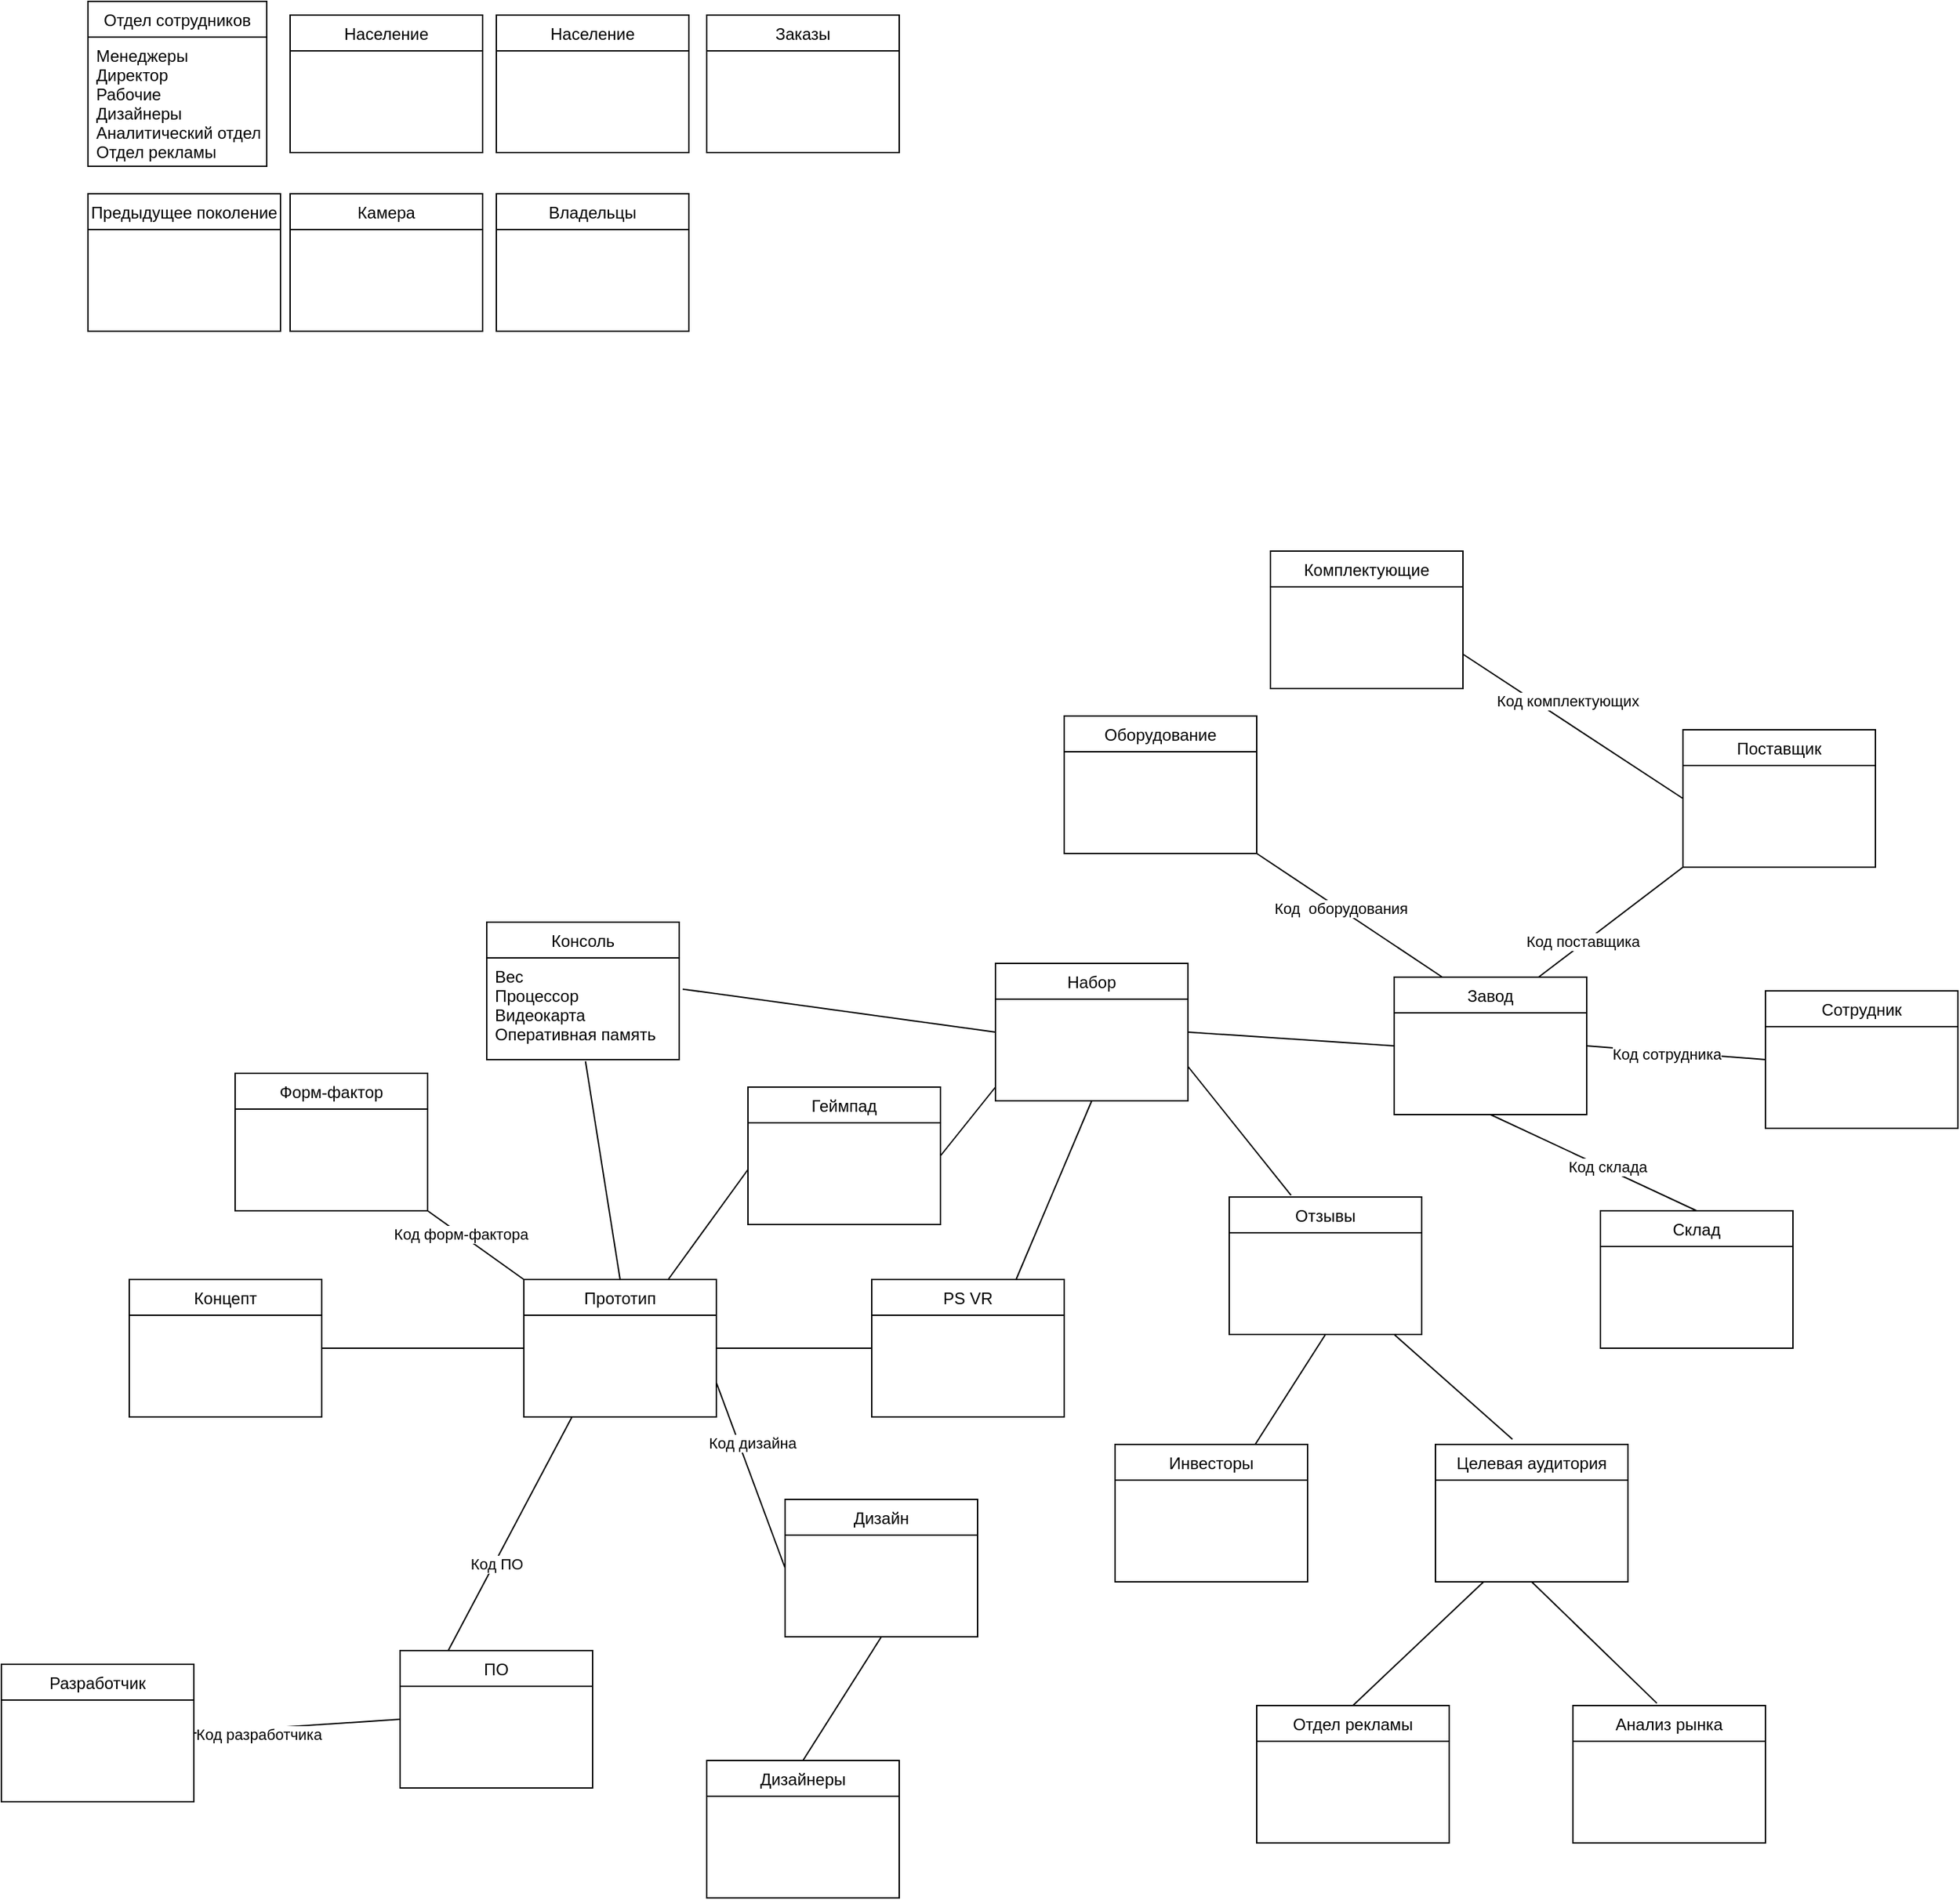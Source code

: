 <mxfile version="15.2.9" type="device"><diagram id="WUWwVkveKep0P7YJkyuQ" name="Page-1"><mxGraphModel dx="2031" dy="3432" grid="1" gridSize="10" guides="1" tooltips="1" connect="1" arrows="1" fold="1" page="1" pageScale="1" pageWidth="1654" pageHeight="2336" math="0" shadow="0"><root><mxCell id="0"/><mxCell id="1" parent="0"/><mxCell id="Smb-YDTAnR31vsJaCFI--3" value="Завод" style="swimlane;fontStyle=0;childLayout=stackLayout;horizontal=1;startSize=26;horizontalStack=0;resizeParent=1;resizeParentMax=0;resizeLast=0;collapsible=1;marginBottom=0;" parent="1" vertex="1"><mxGeometry x="1030" y="430" width="140" height="100" as="geometry"/></mxCell><mxCell id="Smb-YDTAnR31vsJaCFI--4" value="Отдел сотрудников" style="swimlane;fontStyle=0;childLayout=stackLayout;horizontal=1;startSize=26;horizontalStack=0;resizeParent=1;resizeParentMax=0;resizeLast=0;collapsible=1;marginBottom=0;" parent="1" vertex="1"><mxGeometry x="80" y="-280" width="130" height="120" as="geometry"/></mxCell><mxCell id="Smb-YDTAnR31vsJaCFI--5" value="Менеджеры&#10;Директор&#10;Рабочие&#10;Дизайнеры&#10;Аналитический отдел&#10;Отдел рекламы" style="text;strokeColor=none;fillColor=none;align=left;verticalAlign=top;spacingLeft=4;spacingRight=4;overflow=hidden;rotatable=0;points=[[0,0.5],[1,0.5]];portConstraint=eastwest;" parent="Smb-YDTAnR31vsJaCFI--4" vertex="1"><mxGeometry y="26" width="130" height="94" as="geometry"/></mxCell><mxCell id="Smb-YDTAnR31vsJaCFI--7" value="Консоль" style="swimlane;fontStyle=0;childLayout=stackLayout;horizontal=1;startSize=26;horizontalStack=0;resizeParent=1;resizeParentMax=0;resizeLast=0;collapsible=1;marginBottom=0;" parent="1" vertex="1"><mxGeometry x="370" y="390" width="140" height="100" as="geometry"/></mxCell><mxCell id="Smb-YDTAnR31vsJaCFI--8" value="Вес&#10;Процессор&#10;Видеокарта&#10;Оперативная память" style="text;strokeColor=none;fillColor=none;align=left;verticalAlign=top;spacingLeft=4;spacingRight=4;overflow=hidden;rotatable=0;points=[[0,0.5],[1,0.5]];portConstraint=eastwest;" parent="Smb-YDTAnR31vsJaCFI--7" vertex="1"><mxGeometry y="26" width="140" height="74" as="geometry"/></mxCell><mxCell id="Smb-YDTAnR31vsJaCFI--13" value="Сотрудник" style="swimlane;fontStyle=0;childLayout=stackLayout;horizontal=1;startSize=26;horizontalStack=0;resizeParent=1;resizeParentMax=0;resizeLast=0;collapsible=1;marginBottom=0;" parent="1" vertex="1"><mxGeometry x="1300" y="440" width="140" height="100" as="geometry"/></mxCell><mxCell id="Smb-YDTAnR31vsJaCFI--14" value="" style="endArrow=none;html=1;entryX=0;entryY=0.5;entryDx=0;entryDy=0;exitX=1;exitY=0.5;exitDx=0;exitDy=0;" parent="1" source="Smb-YDTAnR31vsJaCFI--3" target="Smb-YDTAnR31vsJaCFI--13" edge="1"><mxGeometry width="50" height="50" relative="1" as="geometry"><mxPoint x="1170" y="520" as="sourcePoint"/><mxPoint x="1300" y="360" as="targetPoint"/></mxGeometry></mxCell><mxCell id="Smb-YDTAnR31vsJaCFI--15" value="Код сотрудника" style="edgeLabel;html=1;align=center;verticalAlign=middle;resizable=0;points=[];" parent="Smb-YDTAnR31vsJaCFI--14" vertex="1" connectable="0"><mxGeometry x="-0.128" y="-1" relative="1" as="geometry"><mxPoint x="1" as="offset"/></mxGeometry></mxCell><mxCell id="Smb-YDTAnR31vsJaCFI--16" value="" style="endArrow=none;html=1;entryX=0.5;entryY=1;entryDx=0;entryDy=0;exitX=0.5;exitY=0;exitDx=0;exitDy=0;" parent="1" source="Smb-YDTAnR31vsJaCFI--18" target="Smb-YDTAnR31vsJaCFI--3" edge="1"><mxGeometry width="50" height="50" relative="1" as="geometry"><mxPoint x="1150" y="660" as="sourcePoint"/><mxPoint x="1200" y="610" as="targetPoint"/></mxGeometry></mxCell><mxCell id="Smb-YDTAnR31vsJaCFI--17" value="Код склада" style="edgeLabel;html=1;align=center;verticalAlign=middle;resizable=0;points=[];" parent="Smb-YDTAnR31vsJaCFI--16" vertex="1" connectable="0"><mxGeometry x="-0.123" y="-2" relative="1" as="geometry"><mxPoint as="offset"/></mxGeometry></mxCell><mxCell id="Smb-YDTAnR31vsJaCFI--18" value="Склад" style="swimlane;fontStyle=0;childLayout=stackLayout;horizontal=1;startSize=26;horizontalStack=0;resizeParent=1;resizeParentMax=0;resizeLast=0;collapsible=1;marginBottom=0;" parent="1" vertex="1"><mxGeometry x="1180" y="600" width="140" height="100" as="geometry"/></mxCell><mxCell id="Smb-YDTAnR31vsJaCFI--19" value="Поставщик" style="swimlane;fontStyle=0;childLayout=stackLayout;horizontal=1;startSize=26;horizontalStack=0;resizeParent=1;resizeParentMax=0;resizeLast=0;collapsible=1;marginBottom=0;" parent="1" vertex="1"><mxGeometry x="1240" y="250" width="140" height="100" as="geometry"/></mxCell><mxCell id="Smb-YDTAnR31vsJaCFI--20" value="" style="endArrow=none;html=1;entryX=0;entryY=1;entryDx=0;entryDy=0;exitX=0.75;exitY=0;exitDx=0;exitDy=0;" parent="1" source="Smb-YDTAnR31vsJaCFI--3" target="Smb-YDTAnR31vsJaCFI--19" edge="1"><mxGeometry width="50" height="50" relative="1" as="geometry"><mxPoint x="1350" y="460" as="sourcePoint"/><mxPoint x="1400" y="410" as="targetPoint"/></mxGeometry></mxCell><mxCell id="Smb-YDTAnR31vsJaCFI--21" value="Код поставщика" style="edgeLabel;html=1;align=center;verticalAlign=middle;resizable=0;points=[];" parent="Smb-YDTAnR31vsJaCFI--20" vertex="1" connectable="0"><mxGeometry x="-0.388" y="1" relative="1" as="geometry"><mxPoint y="-1" as="offset"/></mxGeometry></mxCell><mxCell id="Smb-YDTAnR31vsJaCFI--22" value="Комплектующие" style="swimlane;fontStyle=0;childLayout=stackLayout;horizontal=1;startSize=26;horizontalStack=0;resizeParent=1;resizeParentMax=0;resizeLast=0;collapsible=1;marginBottom=0;" parent="1" vertex="1"><mxGeometry x="940" y="120" width="140" height="100" as="geometry"/></mxCell><mxCell id="Smb-YDTAnR31vsJaCFI--23" value="" style="endArrow=none;html=1;entryX=1;entryY=0.75;entryDx=0;entryDy=0;exitX=0;exitY=0.5;exitDx=0;exitDy=0;" parent="1" source="Smb-YDTAnR31vsJaCFI--19" target="Smb-YDTAnR31vsJaCFI--22" edge="1"><mxGeometry width="50" height="50" relative="1" as="geometry"><mxPoint x="1350" y="460" as="sourcePoint"/><mxPoint x="1400" y="410" as="targetPoint"/></mxGeometry></mxCell><mxCell id="Smb-YDTAnR31vsJaCFI--24" value="Код комплектующих" style="edgeLabel;html=1;align=center;verticalAlign=middle;resizable=0;points=[];" parent="Smb-YDTAnR31vsJaCFI--23" vertex="1" connectable="0"><mxGeometry x="0.394" y="2" relative="1" as="geometry"><mxPoint x="28" as="offset"/></mxGeometry></mxCell><mxCell id="Smb-YDTAnR31vsJaCFI--25" value="Прототип" style="swimlane;fontStyle=0;childLayout=stackLayout;horizontal=1;startSize=26;horizontalStack=0;resizeParent=1;resizeParentMax=0;resizeLast=0;collapsible=1;marginBottom=0;" parent="1" vertex="1"><mxGeometry x="397" y="650" width="140" height="100" as="geometry"/></mxCell><mxCell id="Smb-YDTAnR31vsJaCFI--28" value="Дизайн" style="swimlane;fontStyle=0;childLayout=stackLayout;horizontal=1;startSize=26;horizontalStack=0;resizeParent=1;resizeParentMax=0;resizeLast=0;collapsible=1;marginBottom=0;" parent="1" vertex="1"><mxGeometry x="587" y="810" width="140" height="100" as="geometry"/></mxCell><mxCell id="Smb-YDTAnR31vsJaCFI--29" value="Форм-фактор" style="swimlane;fontStyle=0;childLayout=stackLayout;horizontal=1;startSize=26;horizontalStack=0;resizeParent=1;resizeParentMax=0;resizeLast=0;collapsible=1;marginBottom=0;" parent="1" vertex="1"><mxGeometry x="187" y="500" width="140" height="100" as="geometry"/></mxCell><mxCell id="Smb-YDTAnR31vsJaCFI--30" value="" style="endArrow=none;html=1;entryX=1;entryY=1;entryDx=0;entryDy=0;exitX=0;exitY=0;exitDx=0;exitDy=0;" parent="1" source="Smb-YDTAnR31vsJaCFI--25" target="Smb-YDTAnR31vsJaCFI--29" edge="1"><mxGeometry width="50" height="50" relative="1" as="geometry"><mxPoint x="567" y="720" as="sourcePoint"/><mxPoint x="617" y="670" as="targetPoint"/></mxGeometry></mxCell><mxCell id="Smb-YDTAnR31vsJaCFI--31" value="Код форм-фактора" style="edgeLabel;html=1;align=center;verticalAlign=middle;resizable=0;points=[];" parent="Smb-YDTAnR31vsJaCFI--30" vertex="1" connectable="0"><mxGeometry x="0.322" relative="1" as="geometry"><mxPoint as="offset"/></mxGeometry></mxCell><mxCell id="Smb-YDTAnR31vsJaCFI--32" value="" style="endArrow=none;html=1;exitX=1;exitY=0.75;exitDx=0;exitDy=0;entryX=0;entryY=0.5;entryDx=0;entryDy=0;" parent="1" source="Smb-YDTAnR31vsJaCFI--25" target="Smb-YDTAnR31vsJaCFI--28" edge="1"><mxGeometry width="50" height="50" relative="1" as="geometry"><mxPoint x="567" y="720" as="sourcePoint"/><mxPoint x="617" y="670" as="targetPoint"/></mxGeometry></mxCell><mxCell id="Smb-YDTAnR31vsJaCFI--33" value="Код дизайна" style="edgeLabel;html=1;align=center;verticalAlign=middle;resizable=0;points=[];" parent="Smb-YDTAnR31vsJaCFI--32" vertex="1" connectable="0"><mxGeometry x="-0.476" y="-3" relative="1" as="geometry"><mxPoint x="16" y="8" as="offset"/></mxGeometry></mxCell><mxCell id="Smb-YDTAnR31vsJaCFI--34" value="ПО" style="swimlane;fontStyle=0;childLayout=stackLayout;horizontal=1;startSize=26;horizontalStack=0;resizeParent=1;resizeParentMax=0;resizeLast=0;collapsible=1;marginBottom=0;" parent="1" vertex="1"><mxGeometry x="307" y="920" width="140" height="100" as="geometry"/></mxCell><mxCell id="Smb-YDTAnR31vsJaCFI--35" value="" style="endArrow=none;html=1;entryX=0.25;entryY=1;entryDx=0;entryDy=0;exitX=0.25;exitY=0;exitDx=0;exitDy=0;" parent="1" source="Smb-YDTAnR31vsJaCFI--34" target="Smb-YDTAnR31vsJaCFI--25" edge="1"><mxGeometry width="50" height="50" relative="1" as="geometry"><mxPoint x="587" y="760" as="sourcePoint"/><mxPoint x="637" y="710" as="targetPoint"/></mxGeometry></mxCell><mxCell id="Smb-YDTAnR31vsJaCFI--36" value="Код ПО" style="edgeLabel;html=1;align=center;verticalAlign=middle;resizable=0;points=[];" parent="Smb-YDTAnR31vsJaCFI--35" vertex="1" connectable="0"><mxGeometry x="-0.256" y="-2" relative="1" as="geometry"><mxPoint y="-1" as="offset"/></mxGeometry></mxCell><mxCell id="Smb-YDTAnR31vsJaCFI--37" value="Разработчик" style="swimlane;fontStyle=0;childLayout=stackLayout;horizontal=1;startSize=26;horizontalStack=0;resizeParent=1;resizeParentMax=0;resizeLast=0;collapsible=1;marginBottom=0;" parent="1" vertex="1"><mxGeometry x="17" y="930" width="140" height="100" as="geometry"/></mxCell><mxCell id="Smb-YDTAnR31vsJaCFI--38" value="" style="endArrow=none;html=1;exitX=1;exitY=0.5;exitDx=0;exitDy=0;entryX=0;entryY=0.5;entryDx=0;entryDy=0;" parent="1" source="Smb-YDTAnR31vsJaCFI--37" target="Smb-YDTAnR31vsJaCFI--34" edge="1"><mxGeometry width="50" height="50" relative="1" as="geometry"><mxPoint x="777" y="740" as="sourcePoint"/><mxPoint x="827" y="690" as="targetPoint"/></mxGeometry></mxCell><mxCell id="Smb-YDTAnR31vsJaCFI--39" value="Код разработчика" style="edgeLabel;html=1;align=center;verticalAlign=middle;resizable=0;points=[];" parent="Smb-YDTAnR31vsJaCFI--38" vertex="1" connectable="0"><mxGeometry x="-0.372" y="-4" relative="1" as="geometry"><mxPoint as="offset"/></mxGeometry></mxCell><mxCell id="Smb-YDTAnR31vsJaCFI--40" value="Оборудование" style="swimlane;fontStyle=0;childLayout=stackLayout;horizontal=1;startSize=26;horizontalStack=0;resizeParent=1;resizeParentMax=0;resizeLast=0;collapsible=1;marginBottom=0;" parent="1" vertex="1"><mxGeometry x="790" y="240" width="140" height="100" as="geometry"/></mxCell><mxCell id="Smb-YDTAnR31vsJaCFI--41" value="" style="endArrow=none;html=1;entryX=1;entryY=1;entryDx=0;entryDy=0;exitX=0.25;exitY=0;exitDx=0;exitDy=0;" parent="1" source="Smb-YDTAnR31vsJaCFI--3" target="Smb-YDTAnR31vsJaCFI--40" edge="1"><mxGeometry width="50" height="50" relative="1" as="geometry"><mxPoint x="950" y="430" as="sourcePoint"/><mxPoint x="1000" y="380" as="targetPoint"/></mxGeometry></mxCell><mxCell id="Smb-YDTAnR31vsJaCFI--42" value="Код&amp;nbsp; оборудования" style="edgeLabel;html=1;align=center;verticalAlign=middle;resizable=0;points=[];" parent="Smb-YDTAnR31vsJaCFI--41" vertex="1" connectable="0"><mxGeometry x="0.56" y="-2" relative="1" as="geometry"><mxPoint x="30" y="22" as="offset"/></mxGeometry></mxCell><mxCell id="Smb-YDTAnR31vsJaCFI--43" value="Целевая аудитория" style="swimlane;fontStyle=0;childLayout=stackLayout;horizontal=1;startSize=26;horizontalStack=0;resizeParent=1;resizeParentMax=0;resizeLast=0;collapsible=1;marginBottom=0;" parent="1" vertex="1"><mxGeometry x="1060" y="770" width="140" height="100" as="geometry"/></mxCell><mxCell id="Smb-YDTAnR31vsJaCFI--44" value="Отдел рекламы" style="swimlane;fontStyle=0;childLayout=stackLayout;horizontal=1;startSize=26;horizontalStack=0;resizeParent=1;resizeParentMax=0;resizeLast=0;collapsible=1;marginBottom=0;" parent="1" vertex="1"><mxGeometry x="930" y="960" width="140" height="100" as="geometry"/></mxCell><mxCell id="Smb-YDTAnR31vsJaCFI--45" value="Инвесторы" style="swimlane;fontStyle=0;childLayout=stackLayout;horizontal=1;startSize=26;horizontalStack=0;resizeParent=1;resizeParentMax=0;resizeLast=0;collapsible=1;marginBottom=0;" parent="1" vertex="1"><mxGeometry x="827" y="770" width="140" height="100" as="geometry"/></mxCell><mxCell id="ORAeYvt_-5sq9izonlUE-1" value="Дизайнеры" style="swimlane;fontStyle=0;childLayout=stackLayout;horizontal=1;startSize=26;horizontalStack=0;resizeParent=1;resizeParentMax=0;resizeLast=0;collapsible=1;marginBottom=0;" vertex="1" parent="1"><mxGeometry x="530" y="1000" width="140" height="100" as="geometry"/></mxCell><mxCell id="ORAeYvt_-5sq9izonlUE-4" value="Отзывы" style="swimlane;fontStyle=0;childLayout=stackLayout;horizontal=1;startSize=26;horizontalStack=0;resizeParent=1;resizeParentMax=0;resizeLast=0;collapsible=1;marginBottom=0;" vertex="1" parent="1"><mxGeometry x="910" y="590" width="140" height="100" as="geometry"/></mxCell><mxCell id="ORAeYvt_-5sq9izonlUE-17" value="Концепт" style="swimlane;fontStyle=0;childLayout=stackLayout;horizontal=1;startSize=26;horizontalStack=0;resizeParent=1;resizeParentMax=0;resizeLast=0;collapsible=1;marginBottom=0;" vertex="1" parent="1"><mxGeometry x="110" y="650" width="140" height="100" as="geometry"/></mxCell><mxCell id="ORAeYvt_-5sq9izonlUE-18" value="Предыдущее поколение" style="swimlane;fontStyle=0;childLayout=stackLayout;horizontal=1;startSize=26;horizontalStack=0;resizeParent=1;resizeParentMax=0;resizeLast=0;collapsible=1;marginBottom=0;" vertex="1" parent="1"><mxGeometry x="80" y="-140" width="140" height="100" as="geometry"/></mxCell><mxCell id="ORAeYvt_-5sq9izonlUE-19" value="Анализ рынка" style="swimlane;fontStyle=0;childLayout=stackLayout;horizontal=1;startSize=26;horizontalStack=0;resizeParent=1;resizeParentMax=0;resizeLast=0;collapsible=1;marginBottom=0;" vertex="1" parent="1"><mxGeometry x="1160" y="960" width="140" height="100" as="geometry"/></mxCell><mxCell id="ORAeYvt_-5sq9izonlUE-20" value="Набор" style="swimlane;fontStyle=0;childLayout=stackLayout;horizontal=1;startSize=26;horizontalStack=0;resizeParent=1;resizeParentMax=0;resizeLast=0;collapsible=1;marginBottom=0;" vertex="1" parent="1"><mxGeometry x="740" y="420" width="140" height="100" as="geometry"/></mxCell><mxCell id="ORAeYvt_-5sq9izonlUE-21" value="PS VR" style="swimlane;fontStyle=0;childLayout=stackLayout;horizontal=1;startSize=26;horizontalStack=0;resizeParent=1;resizeParentMax=0;resizeLast=0;collapsible=1;marginBottom=0;" vertex="1" parent="1"><mxGeometry x="650" y="650" width="140" height="100" as="geometry"/></mxCell><mxCell id="ORAeYvt_-5sq9izonlUE-22" value="Геймпад" style="swimlane;fontStyle=0;childLayout=stackLayout;horizontal=1;startSize=26;horizontalStack=0;resizeParent=1;resizeParentMax=0;resizeLast=0;collapsible=1;marginBottom=0;" vertex="1" parent="1"><mxGeometry x="560" y="510" width="140" height="100" as="geometry"/></mxCell><mxCell id="ORAeYvt_-5sq9izonlUE-24" value="" style="endArrow=none;html=1;entryX=0.513;entryY=1.016;entryDx=0;entryDy=0;exitX=0.5;exitY=0;exitDx=0;exitDy=0;entryPerimeter=0;" edge="1" parent="1" source="Smb-YDTAnR31vsJaCFI--25" target="Smb-YDTAnR31vsJaCFI--8"><mxGeometry width="50" height="50" relative="1" as="geometry"><mxPoint x="407" y="660" as="sourcePoint"/><mxPoint x="337" y="610" as="targetPoint"/></mxGeometry></mxCell><mxCell id="ORAeYvt_-5sq9izonlUE-26" value="" style="endArrow=none;html=1;exitX=0.75;exitY=0;exitDx=0;exitDy=0;" edge="1" parent="1" source="Smb-YDTAnR31vsJaCFI--25"><mxGeometry width="50" height="50" relative="1" as="geometry"><mxPoint x="477" y="660" as="sourcePoint"/><mxPoint x="560" y="570" as="targetPoint"/></mxGeometry></mxCell><mxCell id="ORAeYvt_-5sq9izonlUE-27" value="" style="endArrow=none;html=1;entryX=0;entryY=0.5;entryDx=0;entryDy=0;exitX=1;exitY=0.5;exitDx=0;exitDy=0;" edge="1" parent="1" source="Smb-YDTAnR31vsJaCFI--25" target="ORAeYvt_-5sq9izonlUE-21"><mxGeometry width="50" height="50" relative="1" as="geometry"><mxPoint x="540" y="690" as="sourcePoint"/><mxPoint x="620" y="610" as="targetPoint"/></mxGeometry></mxCell><mxCell id="ORAeYvt_-5sq9izonlUE-28" value="" style="endArrow=none;html=1;entryX=1.018;entryY=0.307;entryDx=0;entryDy=0;exitX=0;exitY=0.5;exitDx=0;exitDy=0;entryPerimeter=0;" edge="1" parent="1" source="ORAeYvt_-5sq9izonlUE-20" target="Smb-YDTAnR31vsJaCFI--8"><mxGeometry width="50" height="50" relative="1" as="geometry"><mxPoint x="477" y="660" as="sourcePoint"/><mxPoint x="451.82" y="501.184" as="targetPoint"/></mxGeometry></mxCell><mxCell id="ORAeYvt_-5sq9izonlUE-29" value="" style="endArrow=none;html=1;exitX=1;exitY=0.5;exitDx=0;exitDy=0;" edge="1" parent="1" source="ORAeYvt_-5sq9izonlUE-22"><mxGeometry width="50" height="50" relative="1" as="geometry"><mxPoint x="487" y="670" as="sourcePoint"/><mxPoint x="740" y="510" as="targetPoint"/></mxGeometry></mxCell><mxCell id="ORAeYvt_-5sq9izonlUE-30" value="" style="endArrow=none;html=1;entryX=0.5;entryY=1;entryDx=0;entryDy=0;exitX=0.75;exitY=0;exitDx=0;exitDy=0;" edge="1" parent="1" source="ORAeYvt_-5sq9izonlUE-21" target="ORAeYvt_-5sq9izonlUE-20"><mxGeometry width="50" height="50" relative="1" as="geometry"><mxPoint x="497" y="680" as="sourcePoint"/><mxPoint x="471.82" y="521.184" as="targetPoint"/></mxGeometry></mxCell><mxCell id="ORAeYvt_-5sq9izonlUE-32" value="" style="endArrow=none;html=1;entryX=0.321;entryY=-0.013;entryDx=0;entryDy=0;exitX=1;exitY=0.75;exitDx=0;exitDy=0;entryPerimeter=0;" edge="1" parent="1" source="ORAeYvt_-5sq9izonlUE-20" target="ORAeYvt_-5sq9izonlUE-4"><mxGeometry width="50" height="50" relative="1" as="geometry"><mxPoint x="517" y="700" as="sourcePoint"/><mxPoint x="491.82" y="541.184" as="targetPoint"/></mxGeometry></mxCell><mxCell id="ORAeYvt_-5sq9izonlUE-33" value="" style="endArrow=none;html=1;entryX=0;entryY=0.5;entryDx=0;entryDy=0;exitX=1;exitY=0.5;exitDx=0;exitDy=0;" edge="1" parent="1" source="ORAeYvt_-5sq9izonlUE-17" target="Smb-YDTAnR31vsJaCFI--25"><mxGeometry width="50" height="50" relative="1" as="geometry"><mxPoint x="527" y="710" as="sourcePoint"/><mxPoint x="501.82" y="551.184" as="targetPoint"/></mxGeometry></mxCell><mxCell id="ORAeYvt_-5sq9izonlUE-34" value="" style="endArrow=none;html=1;entryX=0;entryY=0.5;entryDx=0;entryDy=0;exitX=1;exitY=0.5;exitDx=0;exitDy=0;" edge="1" parent="1" source="ORAeYvt_-5sq9izonlUE-20" target="Smb-YDTAnR31vsJaCFI--3"><mxGeometry width="50" height="50" relative="1" as="geometry"><mxPoint x="750" y="480" as="sourcePoint"/><mxPoint x="522.52" y="448.718" as="targetPoint"/></mxGeometry></mxCell><mxCell id="ORAeYvt_-5sq9izonlUE-35" value="" style="endArrow=none;html=1;entryX=0.5;entryY=0;entryDx=0;entryDy=0;exitX=0.5;exitY=1;exitDx=0;exitDy=0;" edge="1" parent="1" source="Smb-YDTAnR31vsJaCFI--28" target="ORAeYvt_-5sq9izonlUE-1"><mxGeometry width="50" height="50" relative="1" as="geometry"><mxPoint x="760" y="490" as="sourcePoint"/><mxPoint x="532.52" y="458.718" as="targetPoint"/></mxGeometry></mxCell><mxCell id="ORAeYvt_-5sq9izonlUE-37" value="" style="endArrow=none;html=1;exitX=0.5;exitY=1;exitDx=0;exitDy=0;" edge="1" parent="1" source="ORAeYvt_-5sq9izonlUE-4" target="Smb-YDTAnR31vsJaCFI--45"><mxGeometry width="50" height="50" relative="1" as="geometry"><mxPoint x="667" y="920" as="sourcePoint"/><mxPoint x="610" y="1010" as="targetPoint"/></mxGeometry></mxCell><mxCell id="ORAeYvt_-5sq9izonlUE-38" value="" style="endArrow=none;html=1;entryX=0.4;entryY=-0.037;entryDx=0;entryDy=0;entryPerimeter=0;" edge="1" parent="1" target="Smb-YDTAnR31vsJaCFI--43"><mxGeometry width="50" height="50" relative="1" as="geometry"><mxPoint x="1030" y="690" as="sourcePoint"/><mxPoint x="620" y="1020" as="targetPoint"/></mxGeometry></mxCell><mxCell id="ORAeYvt_-5sq9izonlUE-39" value="" style="endArrow=none;html=1;entryX=0.5;entryY=0;entryDx=0;entryDy=0;exitX=0.25;exitY=1;exitDx=0;exitDy=0;" edge="1" parent="1" source="Smb-YDTAnR31vsJaCFI--43" target="Smb-YDTAnR31vsJaCFI--44"><mxGeometry width="50" height="50" relative="1" as="geometry"><mxPoint x="687" y="940" as="sourcePoint"/><mxPoint x="630" y="1030" as="targetPoint"/></mxGeometry></mxCell><mxCell id="ORAeYvt_-5sq9izonlUE-40" value="" style="endArrow=none;html=1;entryX=0.436;entryY=-0.017;entryDx=0;entryDy=0;exitX=0.5;exitY=1;exitDx=0;exitDy=0;entryPerimeter=0;" edge="1" parent="1" source="Smb-YDTAnR31vsJaCFI--43" target="ORAeYvt_-5sq9izonlUE-19"><mxGeometry width="50" height="50" relative="1" as="geometry"><mxPoint x="697" y="950" as="sourcePoint"/><mxPoint x="640" y="1040" as="targetPoint"/></mxGeometry></mxCell><mxCell id="ORAeYvt_-5sq9izonlUE-41" value="Камера" style="swimlane;fontStyle=0;childLayout=stackLayout;horizontal=1;startSize=26;horizontalStack=0;resizeParent=1;resizeParentMax=0;resizeLast=0;collapsible=1;marginBottom=0;" vertex="1" parent="1"><mxGeometry x="227" y="-140" width="140" height="100" as="geometry"/></mxCell><mxCell id="ORAeYvt_-5sq9izonlUE-42" value="Население" style="swimlane;fontStyle=0;childLayout=stackLayout;horizontal=1;startSize=26;horizontalStack=0;resizeParent=1;resizeParentMax=0;resizeLast=0;collapsible=1;marginBottom=0;" vertex="1" parent="1"><mxGeometry x="227" y="-270" width="140" height="100" as="geometry"/></mxCell><mxCell id="ORAeYvt_-5sq9izonlUE-43" value="Население" style="swimlane;fontStyle=0;childLayout=stackLayout;horizontal=1;startSize=26;horizontalStack=0;resizeParent=1;resizeParentMax=0;resizeLast=0;collapsible=1;marginBottom=0;" vertex="1" parent="1"><mxGeometry x="377" y="-270" width="140" height="100" as="geometry"/></mxCell><mxCell id="ORAeYvt_-5sq9izonlUE-44" value="Владельцы" style="swimlane;fontStyle=0;childLayout=stackLayout;horizontal=1;startSize=26;horizontalStack=0;resizeParent=1;resizeParentMax=0;resizeLast=0;collapsible=1;marginBottom=0;" vertex="1" parent="1"><mxGeometry x="377" y="-140" width="140" height="100" as="geometry"/></mxCell><mxCell id="ORAeYvt_-5sq9izonlUE-45" value="Заказы" style="swimlane;fontStyle=0;childLayout=stackLayout;horizontal=1;startSize=26;horizontalStack=0;resizeParent=1;resizeParentMax=0;resizeLast=0;collapsible=1;marginBottom=0;" vertex="1" parent="1"><mxGeometry x="530" y="-270" width="140" height="100" as="geometry"/></mxCell></root></mxGraphModel></diagram></mxfile>